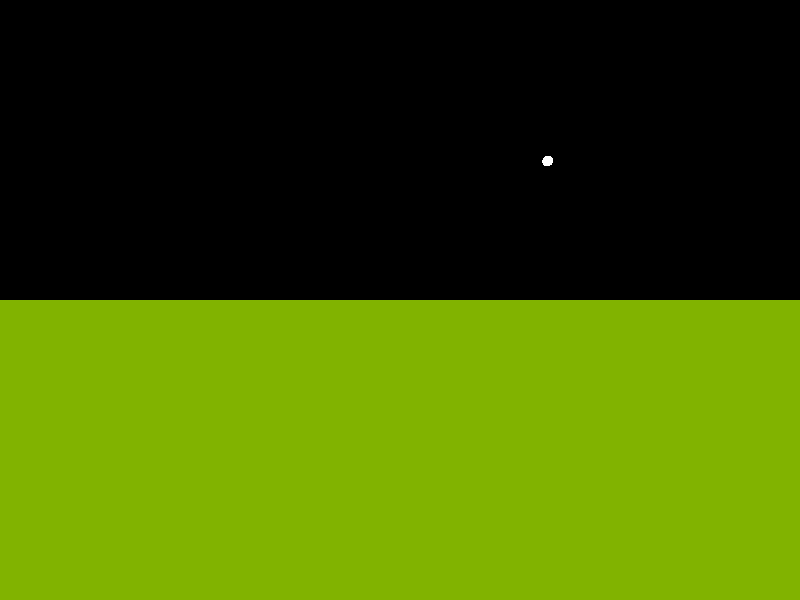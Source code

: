 #version 3.7; // 3.7

global_settings{
  assumed_gamma 1.0
}

#default { 
  finish { 
    ambient 0.1 
    diffuse 0.9 
  }
}

#include "colors.inc"
#include "textures.inc"

// camera ----------------------------------
camera {
  location  <0.0 , 1.0 ,-3.0>
  look_at   <0.0 , 1.0 , 0.0>
  right x*image_width/image_height
  angle 75 
}

// sun -------------------------------------
light_source{
  <0.85, 1.8, 0>
  color White
}

// ground ----------------------------------
plane{ 
  <0,1,0>, 0
  texture{
    pigment{ color rgb<0.22,0.45,0>}
    finish { phong 0.1 }
  } // end of texture
} // end of plane

// objects in scene ------------------------
sphere{ 
  <0,0,0>, 0.03
  texture {
    pigment{ color rgb<1,1,1>*10}
    finish { 
      phong 1 
    }
  } // end of texture
  translate<0.85,1.8,0>
  no_shadow
} // end of sphere
